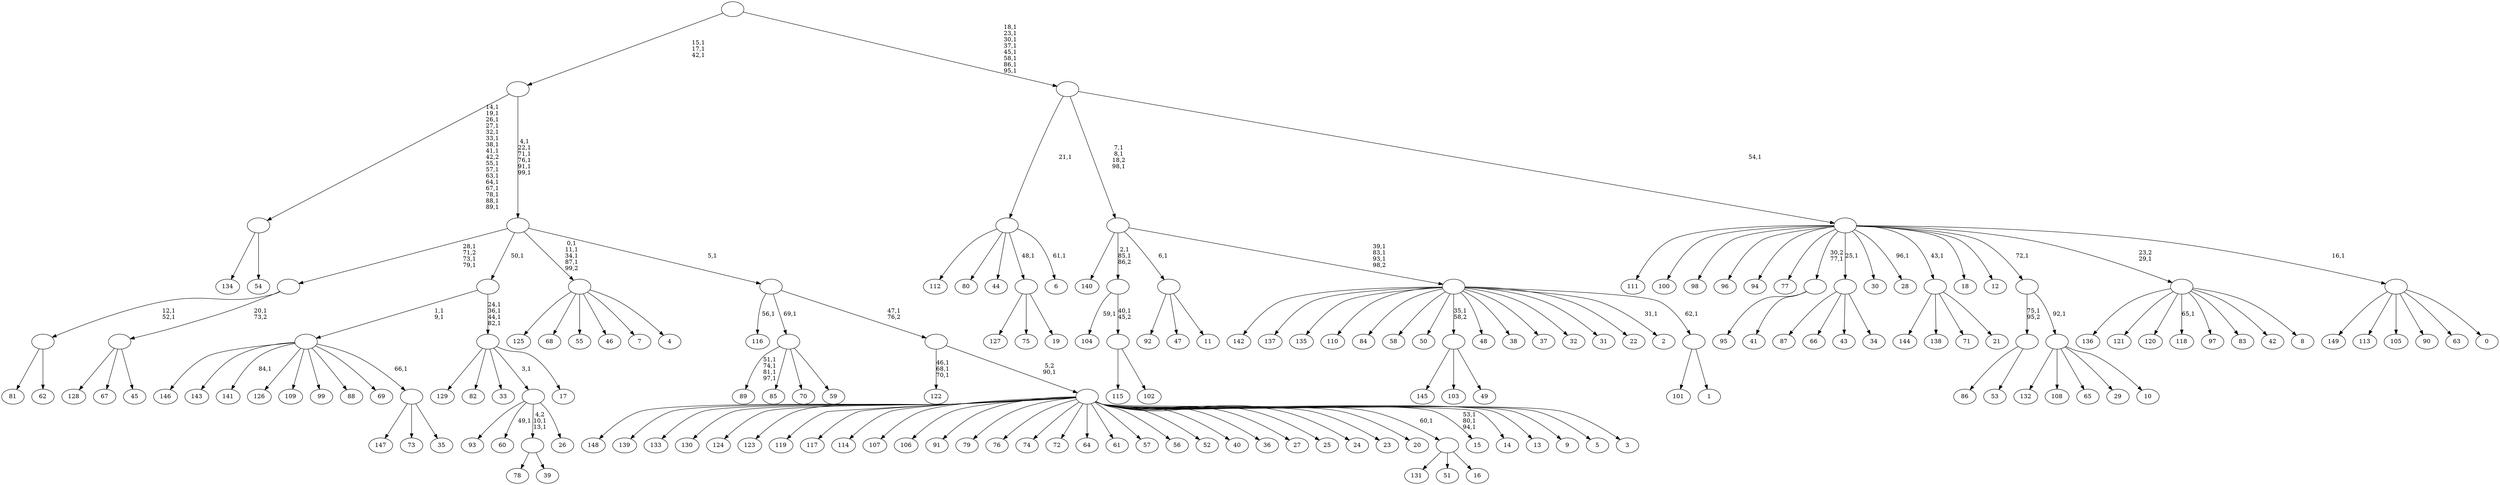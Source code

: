 digraph T {
	250 [label="149"]
	249 [label="148"]
	248 [label="147"]
	247 [label="146"]
	246 [label="145"]
	245 [label="144"]
	244 [label="143"]
	243 [label="142"]
	242 [label="141"]
	240 [label="140"]
	239 [label="139"]
	238 [label="138"]
	237 [label="137"]
	236 [label="136"]
	235 [label="135"]
	234 [label="134"]
	233 [label="133"]
	232 [label="132"]
	231 [label="131"]
	230 [label="130"]
	229 [label="129"]
	228 [label="128"]
	227 [label="127"]
	226 [label="126"]
	225 [label="125"]
	224 [label="124"]
	223 [label="123"]
	222 [label="122"]
	218 [label="121"]
	217 [label="120"]
	216 [label="119"]
	215 [label="118"]
	213 [label="117"]
	212 [label="116"]
	210 [label="115"]
	209 [label="114"]
	208 [label="113"]
	207 [label="112"]
	206 [label="111"]
	205 [label="110"]
	204 [label="109"]
	203 [label="108"]
	202 [label="107"]
	201 [label="106"]
	200 [label="105"]
	199 [label="104"]
	197 [label="103"]
	196 [label="102"]
	195 [label=""]
	194 [label=""]
	192 [label="101"]
	191 [label="100"]
	190 [label="99"]
	189 [label="98"]
	188 [label="97"]
	187 [label="96"]
	186 [label="95"]
	185 [label="94"]
	184 [label="93"]
	183 [label="92"]
	182 [label="91"]
	181 [label="90"]
	180 [label="89"]
	175 [label="88"]
	174 [label="87"]
	173 [label="86"]
	172 [label="85"]
	171 [label="84"]
	170 [label="83"]
	169 [label="82"]
	168 [label="81"]
	167 [label="80"]
	166 [label="79"]
	165 [label="78"]
	164 [label="77"]
	163 [label="76"]
	162 [label="75"]
	161 [label="74"]
	160 [label="73"]
	159 [label="72"]
	158 [label="71"]
	157 [label="70"]
	156 [label="69"]
	155 [label="68"]
	154 [label="67"]
	153 [label="66"]
	152 [label="65"]
	151 [label="64"]
	150 [label="63"]
	149 [label="62"]
	148 [label=""]
	146 [label="61"]
	145 [label="60"]
	143 [label="59"]
	142 [label=""]
	141 [label="58"]
	140 [label="57"]
	139 [label="56"]
	138 [label="55"]
	137 [label="54"]
	136 [label=""]
	120 [label="53"]
	119 [label=""]
	118 [label="52"]
	117 [label="51"]
	116 [label="50"]
	115 [label="49"]
	114 [label=""]
	113 [label="48"]
	112 [label="47"]
	111 [label="46"]
	110 [label="45"]
	109 [label=""]
	108 [label=""]
	105 [label="44"]
	104 [label="43"]
	103 [label="42"]
	102 [label="41"]
	101 [label=""]
	100 [label="40"]
	99 [label="39"]
	98 [label=""]
	96 [label="38"]
	95 [label="37"]
	94 [label="36"]
	93 [label="35"]
	92 [label=""]
	91 [label=""]
	89 [label="34"]
	88 [label=""]
	87 [label="33"]
	86 [label="32"]
	85 [label="31"]
	84 [label="30"]
	83 [label="29"]
	82 [label="28"]
	80 [label="27"]
	79 [label="26"]
	78 [label=""]
	77 [label="25"]
	76 [label="24"]
	75 [label="23"]
	74 [label="22"]
	73 [label="21"]
	72 [label=""]
	71 [label="20"]
	70 [label="19"]
	69 [label=""]
	68 [label="18"]
	67 [label="17"]
	66 [label=""]
	62 [label=""]
	61 [label="16"]
	60 [label=""]
	59 [label="15"]
	55 [label="14"]
	54 [label="13"]
	53 [label="12"]
	52 [label="11"]
	51 [label=""]
	50 [label="10"]
	49 [label=""]
	48 [label=""]
	47 [label="9"]
	46 [label="8"]
	45 [label=""]
	44 [label="7"]
	43 [label="6"]
	41 [label=""]
	40 [label="5"]
	39 [label="4"]
	38 [label=""]
	34 [label="3"]
	33 [label=""]
	32 [label=""]
	31 [label=""]
	30 [label=""]
	24 [label=""]
	21 [label="2"]
	19 [label="1"]
	18 [label=""]
	17 [label=""]
	14 [label=""]
	11 [label="0"]
	10 [label=""]
	9 [label=""]
	8 [label=""]
	0 [label=""]
	195 -> 210 [label=""]
	195 -> 196 [label=""]
	194 -> 199 [label="59,1"]
	194 -> 195 [label="40,1\n45,2"]
	148 -> 168 [label=""]
	148 -> 149 [label=""]
	142 -> 180 [label="51,1\n74,1\n81,1\n97,1"]
	142 -> 172 [label=""]
	142 -> 157 [label=""]
	142 -> 143 [label=""]
	136 -> 234 [label=""]
	136 -> 137 [label=""]
	119 -> 173 [label=""]
	119 -> 120 [label=""]
	114 -> 246 [label=""]
	114 -> 197 [label=""]
	114 -> 115 [label=""]
	109 -> 228 [label=""]
	109 -> 154 [label=""]
	109 -> 110 [label=""]
	108 -> 148 [label="12,1\n52,1"]
	108 -> 109 [label="20,1\n73,2"]
	101 -> 186 [label=""]
	101 -> 102 [label=""]
	98 -> 165 [label=""]
	98 -> 99 [label=""]
	92 -> 248 [label=""]
	92 -> 160 [label=""]
	92 -> 93 [label=""]
	91 -> 242 [label="84,1"]
	91 -> 247 [label=""]
	91 -> 244 [label=""]
	91 -> 226 [label=""]
	91 -> 204 [label=""]
	91 -> 190 [label=""]
	91 -> 175 [label=""]
	91 -> 156 [label=""]
	91 -> 92 [label="66,1"]
	88 -> 174 [label=""]
	88 -> 153 [label=""]
	88 -> 104 [label=""]
	88 -> 89 [label=""]
	78 -> 98 [label="4,2\n10,1\n13,1"]
	78 -> 145 [label="49,1"]
	78 -> 184 [label=""]
	78 -> 79 [label=""]
	72 -> 245 [label=""]
	72 -> 238 [label=""]
	72 -> 158 [label=""]
	72 -> 73 [label=""]
	69 -> 227 [label=""]
	69 -> 162 [label=""]
	69 -> 70 [label=""]
	66 -> 229 [label=""]
	66 -> 169 [label=""]
	66 -> 87 [label=""]
	66 -> 78 [label="3,1"]
	66 -> 67 [label=""]
	62 -> 66 [label="24,1\n36,1\n44,1\n82,1"]
	62 -> 91 [label="1,1\n9,1"]
	60 -> 231 [label=""]
	60 -> 117 [label=""]
	60 -> 61 [label=""]
	51 -> 183 [label=""]
	51 -> 112 [label=""]
	51 -> 52 [label=""]
	49 -> 232 [label=""]
	49 -> 203 [label=""]
	49 -> 152 [label=""]
	49 -> 83 [label=""]
	49 -> 50 [label=""]
	48 -> 119 [label="75,1\n95,2"]
	48 -> 49 [label="92,1"]
	45 -> 215 [label="65,1"]
	45 -> 236 [label=""]
	45 -> 218 [label=""]
	45 -> 217 [label=""]
	45 -> 188 [label=""]
	45 -> 170 [label=""]
	45 -> 103 [label=""]
	45 -> 46 [label=""]
	41 -> 43 [label="61,1"]
	41 -> 207 [label=""]
	41 -> 167 [label=""]
	41 -> 105 [label=""]
	41 -> 69 [label="48,1"]
	38 -> 225 [label=""]
	38 -> 155 [label=""]
	38 -> 138 [label=""]
	38 -> 111 [label=""]
	38 -> 44 [label=""]
	38 -> 39 [label=""]
	33 -> 59 [label="53,1\n80,1\n94,1"]
	33 -> 249 [label=""]
	33 -> 239 [label=""]
	33 -> 233 [label=""]
	33 -> 230 [label=""]
	33 -> 224 [label=""]
	33 -> 223 [label=""]
	33 -> 216 [label=""]
	33 -> 213 [label=""]
	33 -> 209 [label=""]
	33 -> 202 [label=""]
	33 -> 201 [label=""]
	33 -> 182 [label=""]
	33 -> 166 [label=""]
	33 -> 163 [label=""]
	33 -> 161 [label=""]
	33 -> 159 [label=""]
	33 -> 151 [label=""]
	33 -> 146 [label=""]
	33 -> 140 [label=""]
	33 -> 139 [label=""]
	33 -> 118 [label=""]
	33 -> 100 [label=""]
	33 -> 94 [label=""]
	33 -> 80 [label=""]
	33 -> 77 [label=""]
	33 -> 76 [label=""]
	33 -> 75 [label=""]
	33 -> 71 [label=""]
	33 -> 60 [label="60,1"]
	33 -> 55 [label=""]
	33 -> 54 [label=""]
	33 -> 47 [label=""]
	33 -> 40 [label=""]
	33 -> 34 [label=""]
	32 -> 222 [label="46,1\n68,1\n70,1"]
	32 -> 33 [label="5,2\n90,1"]
	31 -> 212 [label="56,1"]
	31 -> 142 [label="69,1"]
	31 -> 32 [label="47,1\n76,2"]
	30 -> 38 [label="0,1\n11,1\n34,1\n87,1\n99,2"]
	30 -> 108 [label="28,1\n71,2\n73,1\n79,1"]
	30 -> 62 [label="50,1"]
	30 -> 31 [label="5,1"]
	24 -> 30 [label="4,1\n22,1\n71,1\n76,1\n91,1\n99,1"]
	24 -> 136 [label="14,1\n19,1\n26,1\n27,1\n32,1\n33,1\n38,1\n41,1\n42,2\n55,1\n57,1\n63,1\n64,1\n67,1\n78,1\n88,1\n89,1"]
	18 -> 192 [label=""]
	18 -> 19 [label=""]
	17 -> 21 [label="31,1"]
	17 -> 243 [label=""]
	17 -> 237 [label=""]
	17 -> 235 [label=""]
	17 -> 205 [label=""]
	17 -> 171 [label=""]
	17 -> 141 [label=""]
	17 -> 116 [label=""]
	17 -> 114 [label="35,1\n58,2"]
	17 -> 113 [label=""]
	17 -> 96 [label=""]
	17 -> 95 [label=""]
	17 -> 86 [label=""]
	17 -> 85 [label=""]
	17 -> 74 [label=""]
	17 -> 18 [label="62,1"]
	14 -> 17 [label="39,1\n83,1\n93,1\n98,2"]
	14 -> 194 [label="2,1\n85,1\n86,2"]
	14 -> 240 [label=""]
	14 -> 51 [label="6,1"]
	10 -> 250 [label=""]
	10 -> 208 [label=""]
	10 -> 200 [label=""]
	10 -> 181 [label=""]
	10 -> 150 [label=""]
	10 -> 11 [label=""]
	9 -> 82 [label="96,1"]
	9 -> 206 [label=""]
	9 -> 191 [label=""]
	9 -> 189 [label=""]
	9 -> 187 [label=""]
	9 -> 185 [label=""]
	9 -> 164 [label=""]
	9 -> 101 [label="30,2\n77,1"]
	9 -> 88 [label="25,1"]
	9 -> 84 [label=""]
	9 -> 72 [label="43,1"]
	9 -> 68 [label=""]
	9 -> 53 [label=""]
	9 -> 48 [label="72,1"]
	9 -> 45 [label="23,2\n29,1"]
	9 -> 10 [label="16,1"]
	8 -> 14 [label="7,1\n8,1\n18,2\n98,1"]
	8 -> 41 [label="21,1"]
	8 -> 9 [label="54,1"]
	0 -> 8 [label="18,1\n23,1\n30,1\n37,1\n45,1\n58,1\n86,1\n95,1"]
	0 -> 24 [label="15,1\n17,1\n42,1"]
}
